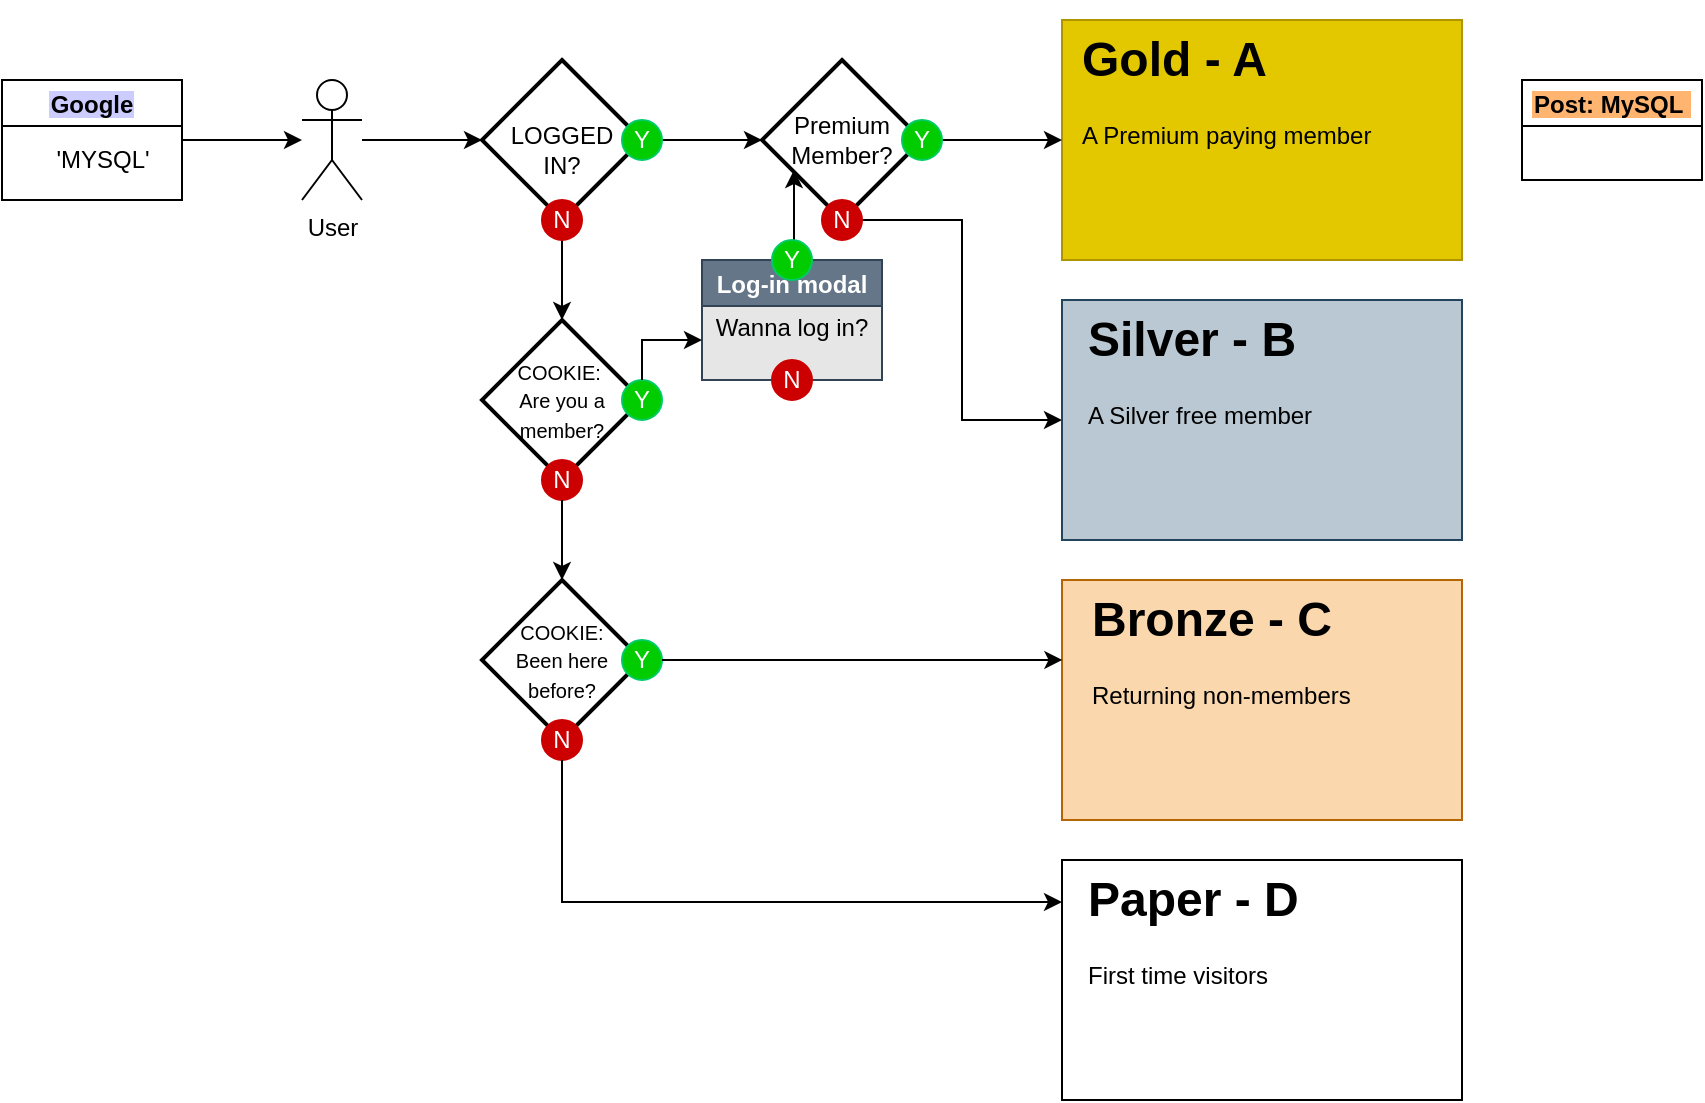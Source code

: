 <mxfile version="14.6.13" type="github">
  <diagram id="C5RBs43oDa-KdzZeNtuy" name="Page-1">
    <mxGraphModel dx="1070" dy="765" grid="1" gridSize="10" guides="1" tooltips="1" connect="1" arrows="1" fold="1" page="1" pageScale="1" pageWidth="1169" pageHeight="827" math="0" shadow="0">
      <root>
        <mxCell id="WIyWlLk6GJQsqaUBKTNV-0" />
        <mxCell id="WIyWlLk6GJQsqaUBKTNV-1" parent="WIyWlLk6GJQsqaUBKTNV-0" />
        <mxCell id="NQ31V73bC0aOf-lbz7g2-32" style="edgeStyle=orthogonalEdgeStyle;rounded=0;orthogonalLoop=1;jettySize=auto;html=1;fontSize=12;" edge="1" parent="WIyWlLk6GJQsqaUBKTNV-1" source="NQ31V73bC0aOf-lbz7g2-0" target="NQ31V73bC0aOf-lbz7g2-29">
          <mxGeometry relative="1" as="geometry" />
        </mxCell>
        <object label="User&lt;br&gt;" id="NQ31V73bC0aOf-lbz7g2-0">
          <mxCell style="shape=umlActor;verticalLabelPosition=bottom;verticalAlign=top;html=1;outlineConnect=0;" vertex="1" parent="WIyWlLk6GJQsqaUBKTNV-1">
            <mxGeometry x="220" y="110" width="30" height="60" as="geometry" />
          </mxCell>
        </object>
        <mxCell id="NQ31V73bC0aOf-lbz7g2-28" style="edgeStyle=orthogonalEdgeStyle;rounded=0;orthogonalLoop=1;jettySize=auto;html=1;exitX=1;exitY=0.5;exitDx=0;exitDy=0;fontSize=12;" edge="1" parent="WIyWlLk6GJQsqaUBKTNV-1" source="NQ31V73bC0aOf-lbz7g2-4" target="NQ31V73bC0aOf-lbz7g2-0">
          <mxGeometry relative="1" as="geometry" />
        </mxCell>
        <mxCell id="NQ31V73bC0aOf-lbz7g2-4" value="Google" style="swimlane;labelBackgroundColor=#CCCCFF;" vertex="1" parent="WIyWlLk6GJQsqaUBKTNV-1">
          <mxGeometry x="70" y="110" width="90" height="60" as="geometry" />
        </mxCell>
        <mxCell id="NQ31V73bC0aOf-lbz7g2-9" value="Post: MySQL " style="swimlane;labelBackgroundColor=#FFB570;" vertex="1" parent="WIyWlLk6GJQsqaUBKTNV-1">
          <mxGeometry x="830" y="110" width="90" height="50" as="geometry" />
        </mxCell>
        <mxCell id="NQ31V73bC0aOf-lbz7g2-29" value="" style="strokeWidth=2;html=1;shape=mxgraph.flowchart.decision;whiteSpace=wrap;labelBackgroundColor=none;fontSize=12;" vertex="1" parent="WIyWlLk6GJQsqaUBKTNV-1">
          <mxGeometry x="310" y="100" width="80" height="80" as="geometry" />
        </mxCell>
        <mxCell id="NQ31V73bC0aOf-lbz7g2-30" value="LOGGED IN?" style="text;html=1;strokeColor=none;fillColor=none;align=center;verticalAlign=middle;whiteSpace=wrap;rounded=0;labelBackgroundColor=none;fontSize=12;" vertex="1" parent="WIyWlLk6GJQsqaUBKTNV-1">
          <mxGeometry x="330" y="135" width="40" height="20" as="geometry" />
        </mxCell>
        <mxCell id="NQ31V73bC0aOf-lbz7g2-31" value="&#39;MYSQL&#39;" style="text;html=1;align=center;verticalAlign=middle;resizable=0;points=[];autosize=1;strokeColor=none;fontSize=12;" vertex="1" parent="WIyWlLk6GJQsqaUBKTNV-1">
          <mxGeometry x="90" y="140" width="60" height="20" as="geometry" />
        </mxCell>
        <mxCell id="NQ31V73bC0aOf-lbz7g2-46" style="edgeStyle=orthogonalEdgeStyle;rounded=0;orthogonalLoop=1;jettySize=auto;html=1;fontSize=12;" edge="1" parent="WIyWlLk6GJQsqaUBKTNV-1" source="NQ31V73bC0aOf-lbz7g2-42">
          <mxGeometry relative="1" as="geometry">
            <mxPoint x="450" y="140" as="targetPoint" />
          </mxGeometry>
        </mxCell>
        <mxCell id="NQ31V73bC0aOf-lbz7g2-42" value="&lt;font color=&quot;#ffffff&quot;&gt;Y&lt;/font&gt;" style="ellipse;whiteSpace=wrap;html=1;aspect=fixed;labelBackgroundColor=none;fontSize=12;strokeColor=#00CC66;fillColor=#00CC00;" vertex="1" parent="WIyWlLk6GJQsqaUBKTNV-1">
          <mxGeometry x="380" y="130" width="20" height="20" as="geometry" />
        </mxCell>
        <mxCell id="NQ31V73bC0aOf-lbz7g2-45" value="" style="group" vertex="1" connectable="0" parent="WIyWlLk6GJQsqaUBKTNV-1">
          <mxGeometry x="450" y="100" width="80" height="80" as="geometry" />
        </mxCell>
        <mxCell id="NQ31V73bC0aOf-lbz7g2-39" value="" style="strokeWidth=2;html=1;shape=mxgraph.flowchart.decision;whiteSpace=wrap;labelBackgroundColor=none;fontSize=12;" vertex="1" parent="NQ31V73bC0aOf-lbz7g2-45">
          <mxGeometry width="80" height="80" as="geometry" />
        </mxCell>
        <mxCell id="NQ31V73bC0aOf-lbz7g2-40" value="Premium&lt;br&gt;Member?" style="text;html=1;strokeColor=none;fillColor=none;align=center;verticalAlign=middle;whiteSpace=wrap;rounded=0;labelBackgroundColor=none;fontSize=12;" vertex="1" parent="NQ31V73bC0aOf-lbz7g2-45">
          <mxGeometry x="20" y="30" width="40" height="20" as="geometry" />
        </mxCell>
        <mxCell id="NQ31V73bC0aOf-lbz7g2-93" style="edgeStyle=orthogonalEdgeStyle;rounded=0;orthogonalLoop=1;jettySize=auto;html=1;fontSize=12;" edge="1" parent="WIyWlLk6GJQsqaUBKTNV-1" source="NQ31V73bC0aOf-lbz7g2-47" target="NQ31V73bC0aOf-lbz7g2-59">
          <mxGeometry relative="1" as="geometry" />
        </mxCell>
        <mxCell id="NQ31V73bC0aOf-lbz7g2-47" value="&lt;font color=&quot;#ffffff&quot;&gt;N&lt;/font&gt;" style="ellipse;whiteSpace=wrap;html=1;aspect=fixed;labelBackgroundColor=none;fontSize=12;fillColor=#CC0000;strokeColor=#CC0000;" vertex="1" parent="WIyWlLk6GJQsqaUBKTNV-1">
          <mxGeometry x="340" y="170" width="20" height="20" as="geometry" />
        </mxCell>
        <mxCell id="NQ31V73bC0aOf-lbz7g2-48" value="" style="group" vertex="1" connectable="0" parent="WIyWlLk6GJQsqaUBKTNV-1">
          <mxGeometry x="310" y="360" width="80" height="90" as="geometry" />
        </mxCell>
        <mxCell id="NQ31V73bC0aOf-lbz7g2-35" value="" style="strokeWidth=2;html=1;shape=mxgraph.flowchart.decision;whiteSpace=wrap;labelBackgroundColor=none;fontSize=12;" vertex="1" parent="NQ31V73bC0aOf-lbz7g2-48">
          <mxGeometry width="80" height="80" as="geometry" />
        </mxCell>
        <mxCell id="NQ31V73bC0aOf-lbz7g2-36" value="&lt;font style=&quot;font-size: 10px&quot;&gt;COOKIE:&lt;br&gt;Been here&lt;br&gt;before?&lt;/font&gt;" style="text;html=1;strokeColor=none;fillColor=none;align=center;verticalAlign=middle;whiteSpace=wrap;rounded=0;labelBackgroundColor=none;fontSize=12;" vertex="1" parent="NQ31V73bC0aOf-lbz7g2-48">
          <mxGeometry y="19" width="80" height="41" as="geometry" />
        </mxCell>
        <mxCell id="NQ31V73bC0aOf-lbz7g2-52" value="&lt;font color=&quot;#ffffff&quot;&gt;Y&lt;/font&gt;" style="ellipse;whiteSpace=wrap;html=1;aspect=fixed;labelBackgroundColor=none;fontSize=12;strokeColor=#00CC66;fillColor=#00CC00;" vertex="1" parent="NQ31V73bC0aOf-lbz7g2-48">
          <mxGeometry x="70" y="30" width="20" height="20" as="geometry" />
        </mxCell>
        <mxCell id="NQ31V73bC0aOf-lbz7g2-89" value="&lt;font color=&quot;#ffffff&quot;&gt;N&lt;/font&gt;" style="ellipse;whiteSpace=wrap;html=1;aspect=fixed;labelBackgroundColor=none;fontSize=12;fillColor=#CC0000;strokeColor=#CC0000;" vertex="1" parent="NQ31V73bC0aOf-lbz7g2-48">
          <mxGeometry x="30" y="70" width="20" height="20" as="geometry" />
        </mxCell>
        <mxCell id="NQ31V73bC0aOf-lbz7g2-88" style="edgeStyle=orthogonalEdgeStyle;rounded=0;orthogonalLoop=1;jettySize=auto;html=1;entryX=0;entryY=0.5;entryDx=0;entryDy=0;fontSize=12;" edge="1" parent="WIyWlLk6GJQsqaUBKTNV-1" source="NQ31V73bC0aOf-lbz7g2-57" target="NQ31V73bC0aOf-lbz7g2-77">
          <mxGeometry relative="1" as="geometry">
            <Array as="points">
              <mxPoint x="550" y="180" />
              <mxPoint x="550" y="280" />
            </Array>
          </mxGeometry>
        </mxCell>
        <mxCell id="NQ31V73bC0aOf-lbz7g2-57" value="&lt;font color=&quot;#ffffff&quot;&gt;N&lt;/font&gt;" style="ellipse;whiteSpace=wrap;html=1;aspect=fixed;labelBackgroundColor=none;fontSize=12;fillColor=#CC0000;strokeColor=#CC0000;" vertex="1" parent="WIyWlLk6GJQsqaUBKTNV-1">
          <mxGeometry x="480" y="170" width="20" height="20" as="geometry" />
        </mxCell>
        <mxCell id="NQ31V73bC0aOf-lbz7g2-58" value="" style="group" vertex="1" connectable="0" parent="WIyWlLk6GJQsqaUBKTNV-1">
          <mxGeometry x="310" y="230" width="80" height="90" as="geometry" />
        </mxCell>
        <mxCell id="NQ31V73bC0aOf-lbz7g2-59" value="" style="strokeWidth=2;html=1;shape=mxgraph.flowchart.decision;whiteSpace=wrap;labelBackgroundColor=none;fontSize=12;" vertex="1" parent="NQ31V73bC0aOf-lbz7g2-58">
          <mxGeometry width="80" height="80" as="geometry" />
        </mxCell>
        <mxCell id="NQ31V73bC0aOf-lbz7g2-60" value="&lt;span style=&quot;font-size: 10px&quot;&gt;COOKIE:&amp;nbsp;&lt;br&gt;Are you a member?&lt;br&gt;&lt;/span&gt;" style="text;html=1;strokeColor=none;fillColor=none;align=center;verticalAlign=middle;whiteSpace=wrap;rounded=0;labelBackgroundColor=none;fontSize=12;" vertex="1" parent="NQ31V73bC0aOf-lbz7g2-58">
          <mxGeometry y="19" width="80" height="41" as="geometry" />
        </mxCell>
        <mxCell id="NQ31V73bC0aOf-lbz7g2-63" value="&lt;font color=&quot;#ffffff&quot;&gt;Y&lt;/font&gt;" style="ellipse;whiteSpace=wrap;html=1;aspect=fixed;labelBackgroundColor=none;fontSize=12;strokeColor=#00CC66;fillColor=#00CC00;" vertex="1" parent="NQ31V73bC0aOf-lbz7g2-58">
          <mxGeometry x="70" y="30" width="20" height="20" as="geometry" />
        </mxCell>
        <mxCell id="NQ31V73bC0aOf-lbz7g2-49" value="&lt;font color=&quot;#ffffff&quot;&gt;N&lt;/font&gt;" style="ellipse;whiteSpace=wrap;html=1;aspect=fixed;labelBackgroundColor=none;fontSize=12;fillColor=#CC0000;strokeColor=#CC0000;" vertex="1" parent="NQ31V73bC0aOf-lbz7g2-58">
          <mxGeometry x="30" y="70" width="20" height="20" as="geometry" />
        </mxCell>
        <mxCell id="NQ31V73bC0aOf-lbz7g2-96" style="edgeStyle=orthogonalEdgeStyle;rounded=0;orthogonalLoop=1;jettySize=auto;html=1;fontSize=12;" edge="1" parent="WIyWlLk6GJQsqaUBKTNV-1" source="NQ31V73bC0aOf-lbz7g2-62">
          <mxGeometry relative="1" as="geometry">
            <mxPoint x="466" y="155" as="targetPoint" />
            <Array as="points">
              <mxPoint x="466" y="190" />
              <mxPoint x="466" y="190" />
            </Array>
          </mxGeometry>
        </mxCell>
        <mxCell id="NQ31V73bC0aOf-lbz7g2-62" value="Log-in modal" style="swimlane;labelBackgroundColor=none;strokeColor=#314354;fillColor=#647687;fontColor=#ffffff;swimlaneFillColor=#E6E6E6;" vertex="1" parent="WIyWlLk6GJQsqaUBKTNV-1">
          <mxGeometry x="420" y="200" width="90" height="60" as="geometry" />
        </mxCell>
        <mxCell id="NQ31V73bC0aOf-lbz7g2-101" value="&lt;div&gt;&lt;span&gt;&lt;font face=&quot;helvetica&quot;&gt;Wanna log in?&lt;/font&gt;&lt;/span&gt;&lt;/div&gt;" style="text;whiteSpace=wrap;html=1;fontSize=12;align=center;" vertex="1" parent="NQ31V73bC0aOf-lbz7g2-62">
          <mxGeometry y="20" width="90" height="40" as="geometry" />
        </mxCell>
        <mxCell id="NQ31V73bC0aOf-lbz7g2-95" value="&lt;font color=&quot;#ffffff&quot;&gt;Y&lt;/font&gt;" style="ellipse;whiteSpace=wrap;html=1;aspect=fixed;labelBackgroundColor=none;fontSize=12;strokeColor=#00CC66;fillColor=#00CC00;" vertex="1" parent="NQ31V73bC0aOf-lbz7g2-62">
          <mxGeometry x="35" y="-10" width="20" height="20" as="geometry" />
        </mxCell>
        <mxCell id="NQ31V73bC0aOf-lbz7g2-74" value="" style="group" vertex="1" connectable="0" parent="WIyWlLk6GJQsqaUBKTNV-1">
          <mxGeometry x="600" y="80" width="200" height="120" as="geometry" />
        </mxCell>
        <mxCell id="NQ31V73bC0aOf-lbz7g2-73" value="" style="rounded=0;whiteSpace=wrap;html=1;labelBackgroundColor=none;fontSize=12;strokeColor=#B09500;fillColor=#e3c800;fontColor=#000000;" vertex="1" parent="NQ31V73bC0aOf-lbz7g2-74">
          <mxGeometry width="200" height="120" as="geometry" />
        </mxCell>
        <mxCell id="NQ31V73bC0aOf-lbz7g2-72" value="&lt;h1&gt;Gold - A&lt;/h1&gt;&lt;p&gt;A Premium paying member&lt;/p&gt;" style="text;html=1;strokeColor=none;fillColor=none;spacing=5;spacingTop=-20;whiteSpace=wrap;overflow=hidden;rounded=0;labelBackgroundColor=none;fontSize=12;" vertex="1" parent="NQ31V73bC0aOf-lbz7g2-74">
          <mxGeometry x="5" width="190" height="120" as="geometry" />
        </mxCell>
        <mxCell id="NQ31V73bC0aOf-lbz7g2-76" value="" style="group;fillColor=#bac8d3;strokeColor=#23445d;" vertex="1" connectable="0" parent="WIyWlLk6GJQsqaUBKTNV-1">
          <mxGeometry x="600" y="220" width="200" height="120" as="geometry" />
        </mxCell>
        <mxCell id="NQ31V73bC0aOf-lbz7g2-77" value="" style="rounded=0;whiteSpace=wrap;html=1;labelBackgroundColor=none;fontSize=12;strokeColor=#23445d;fillColor=#bac8d3;" vertex="1" parent="NQ31V73bC0aOf-lbz7g2-76">
          <mxGeometry width="200" height="120" as="geometry" />
        </mxCell>
        <mxCell id="NQ31V73bC0aOf-lbz7g2-78" value="&lt;h1&gt;Silver - B&lt;/h1&gt;&lt;h1&gt;&lt;/h1&gt;&lt;p&gt;A Silver free member&lt;/p&gt;" style="text;html=1;strokeColor=none;fillColor=none;spacing=5;spacingTop=-20;whiteSpace=wrap;overflow=hidden;rounded=0;labelBackgroundColor=none;fontSize=12;" vertex="1" parent="NQ31V73bC0aOf-lbz7g2-76">
          <mxGeometry x="7.5" width="185" height="120" as="geometry" />
        </mxCell>
        <mxCell id="NQ31V73bC0aOf-lbz7g2-79" value="" style="group;fillColor=#fad7ac;strokeColor=#b46504;" vertex="1" connectable="0" parent="WIyWlLk6GJQsqaUBKTNV-1">
          <mxGeometry x="600" y="360" width="200" height="120" as="geometry" />
        </mxCell>
        <mxCell id="NQ31V73bC0aOf-lbz7g2-80" value="" style="rounded=0;whiteSpace=wrap;html=1;labelBackgroundColor=none;fontSize=12;strokeColor=#b46504;fillColor=#fad7ac;" vertex="1" parent="NQ31V73bC0aOf-lbz7g2-79">
          <mxGeometry width="200" height="120" as="geometry" />
        </mxCell>
        <mxCell id="NQ31V73bC0aOf-lbz7g2-81" value="&lt;h1&gt;Bronze - C&lt;/h1&gt;&lt;h1&gt;&lt;/h1&gt;&lt;p&gt;Returning non-members&lt;/p&gt;" style="text;html=1;strokeColor=none;fillColor=none;spacing=5;spacingTop=-20;whiteSpace=wrap;overflow=hidden;rounded=0;labelBackgroundColor=none;fontSize=12;" vertex="1" parent="NQ31V73bC0aOf-lbz7g2-79">
          <mxGeometry x="10" width="180" height="120" as="geometry" />
        </mxCell>
        <mxCell id="NQ31V73bC0aOf-lbz7g2-82" value="" style="group;fillColor=#cce5ff;strokeColor=#36393d;" vertex="1" connectable="0" parent="WIyWlLk6GJQsqaUBKTNV-1">
          <mxGeometry x="600" y="500" width="200" height="120" as="geometry" />
        </mxCell>
        <mxCell id="NQ31V73bC0aOf-lbz7g2-83" value="" style="rounded=0;whiteSpace=wrap;html=1;labelBackgroundColor=none;fontSize=12;" vertex="1" parent="NQ31V73bC0aOf-lbz7g2-82">
          <mxGeometry width="200" height="120" as="geometry" />
        </mxCell>
        <mxCell id="NQ31V73bC0aOf-lbz7g2-84" value="&lt;h1&gt;Paper - D&lt;/h1&gt;&lt;div&gt;First time visitors&lt;br&gt;&lt;/div&gt;" style="text;html=1;strokeColor=none;fillColor=none;spacing=5;spacingTop=-20;whiteSpace=wrap;overflow=hidden;rounded=0;labelBackgroundColor=none;fontSize=12;" vertex="1" parent="NQ31V73bC0aOf-lbz7g2-82">
          <mxGeometry x="7.5" width="162.5" height="120" as="geometry" />
        </mxCell>
        <mxCell id="NQ31V73bC0aOf-lbz7g2-86" style="edgeStyle=orthogonalEdgeStyle;rounded=0;orthogonalLoop=1;jettySize=auto;html=1;entryX=0;entryY=0.5;entryDx=0;entryDy=0;fontSize=12;" edge="1" parent="WIyWlLk6GJQsqaUBKTNV-1" source="NQ31V73bC0aOf-lbz7g2-39" target="NQ31V73bC0aOf-lbz7g2-73">
          <mxGeometry relative="1" as="geometry" />
        </mxCell>
        <mxCell id="NQ31V73bC0aOf-lbz7g2-56" value="&lt;font color=&quot;#ffffff&quot;&gt;Y&lt;/font&gt;" style="ellipse;whiteSpace=wrap;html=1;aspect=fixed;labelBackgroundColor=none;fontSize=12;strokeColor=#00CC66;fillColor=#00CC00;" vertex="1" parent="WIyWlLk6GJQsqaUBKTNV-1">
          <mxGeometry x="520" y="130" width="20" height="20" as="geometry" />
        </mxCell>
        <mxCell id="NQ31V73bC0aOf-lbz7g2-92" style="edgeStyle=orthogonalEdgeStyle;rounded=0;orthogonalLoop=1;jettySize=auto;html=1;entryX=0.5;entryY=0;entryDx=0;entryDy=0;entryPerimeter=0;fontSize=12;" edge="1" parent="WIyWlLk6GJQsqaUBKTNV-1" source="NQ31V73bC0aOf-lbz7g2-49" target="NQ31V73bC0aOf-lbz7g2-35">
          <mxGeometry relative="1" as="geometry" />
        </mxCell>
        <mxCell id="NQ31V73bC0aOf-lbz7g2-100" style="edgeStyle=orthogonalEdgeStyle;rounded=0;orthogonalLoop=1;jettySize=auto;html=1;fontSize=12;" edge="1" parent="WIyWlLk6GJQsqaUBKTNV-1" source="NQ31V73bC0aOf-lbz7g2-63">
          <mxGeometry relative="1" as="geometry">
            <mxPoint x="420" y="240" as="targetPoint" />
            <Array as="points">
              <mxPoint x="390" y="240" />
              <mxPoint x="420" y="240" />
            </Array>
          </mxGeometry>
        </mxCell>
        <mxCell id="NQ31V73bC0aOf-lbz7g2-102" value="&lt;font color=&quot;#ffffff&quot;&gt;N&lt;/font&gt;" style="ellipse;whiteSpace=wrap;html=1;aspect=fixed;labelBackgroundColor=none;fontSize=12;fillColor=#CC0000;strokeColor=#CC0000;" vertex="1" parent="WIyWlLk6GJQsqaUBKTNV-1">
          <mxGeometry x="455" y="250" width="20" height="20" as="geometry" />
        </mxCell>
        <mxCell id="NQ31V73bC0aOf-lbz7g2-103" style="edgeStyle=orthogonalEdgeStyle;rounded=0;orthogonalLoop=1;jettySize=auto;html=1;entryX=0.001;entryY=0.333;entryDx=0;entryDy=0;fontSize=12;entryPerimeter=0;" edge="1" parent="WIyWlLk6GJQsqaUBKTNV-1" source="NQ31V73bC0aOf-lbz7g2-52" target="NQ31V73bC0aOf-lbz7g2-80">
          <mxGeometry relative="1" as="geometry" />
        </mxCell>
        <mxCell id="NQ31V73bC0aOf-lbz7g2-104" style="edgeStyle=orthogonalEdgeStyle;rounded=0;orthogonalLoop=1;jettySize=auto;html=1;fontSize=12;entryX=0;entryY=0.171;entryDx=0;entryDy=0;entryPerimeter=0;" edge="1" parent="WIyWlLk6GJQsqaUBKTNV-1" source="NQ31V73bC0aOf-lbz7g2-89" target="NQ31V73bC0aOf-lbz7g2-83">
          <mxGeometry relative="1" as="geometry">
            <mxPoint x="600" y="577" as="targetPoint" />
            <Array as="points">
              <mxPoint x="350" y="521" />
              <mxPoint x="600" y="521" />
            </Array>
          </mxGeometry>
        </mxCell>
      </root>
    </mxGraphModel>
  </diagram>
</mxfile>
